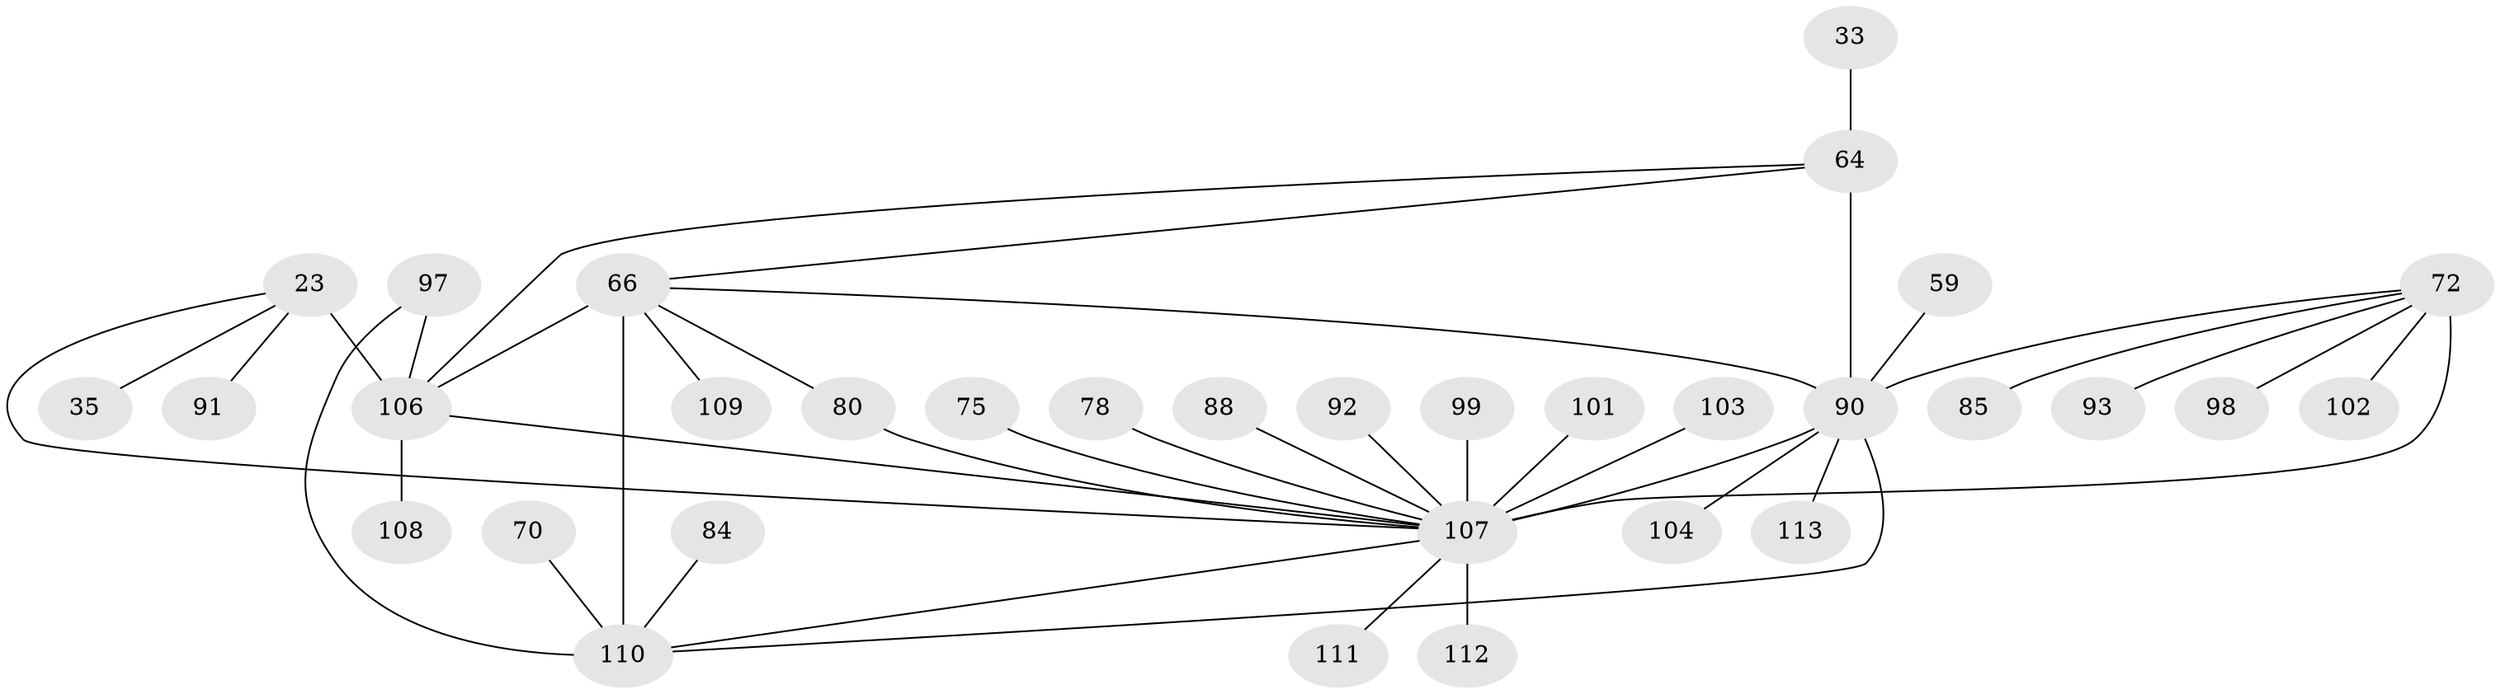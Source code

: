 // original degree distribution, {15: 0.02654867256637168, 6: 0.05309734513274336, 4: 0.035398230088495575, 8: 0.02654867256637168, 12: 0.017699115044247787, 9: 0.02654867256637168, 7: 0.02654867256637168, 5: 0.02654867256637168, 2: 0.21238938053097345, 1: 0.5221238938053098, 3: 0.02654867256637168}
// Generated by graph-tools (version 1.1) at 2025/57/03/04/25 21:57:34]
// undirected, 33 vertices, 41 edges
graph export_dot {
graph [start="1"]
  node [color=gray90,style=filled];
  23 [super="+21"];
  33;
  35;
  59;
  64 [super="+44+10"];
  66 [super="+17"];
  70;
  72 [super="+14+13+29+30+53+56"];
  75;
  78;
  80 [super="+38+49"];
  84;
  85;
  88;
  90 [super="+74+40+45+46"];
  91 [super="+31"];
  92;
  93 [super="+71"];
  97 [super="+82"];
  98;
  99;
  101 [super="+32"];
  102;
  103;
  104;
  106 [super="+87+24+25+76+48+50+51+54+81+86+95+100"];
  107 [super="+96+15+41+42+58+27+43+52+57+60+67+68+69"];
  108;
  109;
  110 [super="+61+105+18+20"];
  111;
  112 [super="+2+63+4"];
  113;
  23 -- 35;
  23 -- 91;
  23 -- 107;
  23 -- 106 [weight=6];
  33 -- 64;
  59 -- 90;
  64 -- 66;
  64 -- 90 [weight=6];
  64 -- 106;
  66 -- 106;
  66 -- 109;
  66 -- 110 [weight=6];
  66 -- 80;
  66 -- 90 [weight=2];
  70 -- 110;
  72 -- 107 [weight=7];
  72 -- 98;
  72 -- 102;
  72 -- 85;
  72 -- 90 [weight=2];
  72 -- 93;
  75 -- 107;
  78 -- 107;
  80 -- 107;
  84 -- 110;
  88 -- 107;
  90 -- 104;
  90 -- 107 [weight=3];
  90 -- 110;
  90 -- 113;
  92 -- 107;
  97 -- 110;
  97 -- 106;
  99 -- 107;
  101 -- 107;
  103 -- 107;
  106 -- 108;
  106 -- 107 [weight=2];
  107 -- 110 [weight=4];
  107 -- 111;
  107 -- 112 [weight=6];
}
